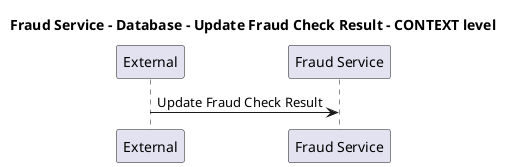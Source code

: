 @startuml

title Fraud Service - Database - Update Fraud Check Result - CONTEXT level

participant "External" as C4InterFlow.SoftwareSystems.ExternalSystem
participant "Fraud Service" as ECommercePlatform.SoftwareSystems.FraudService

C4InterFlow.SoftwareSystems.ExternalSystem -> ECommercePlatform.SoftwareSystems.FraudService : Update Fraud Check Result


@enduml
